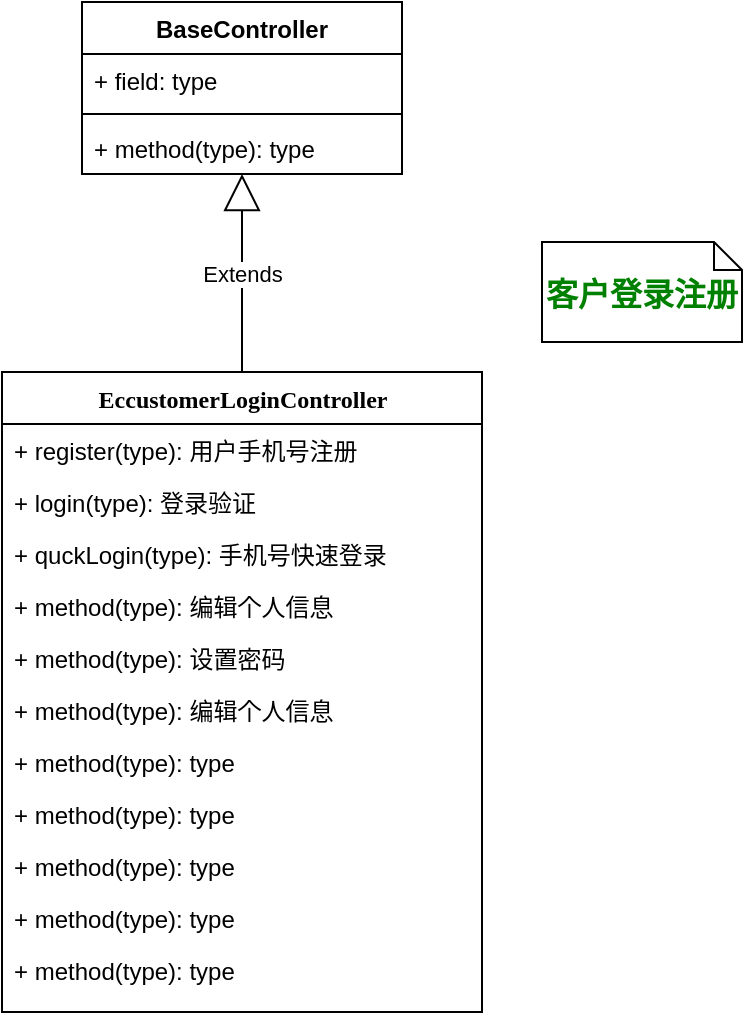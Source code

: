 <mxfile version="12.6.8" type="github">
  <diagram name="Page-1" id="9f46799a-70d6-7492-0946-bef42562c5a5">
    <mxGraphModel dx="1248" dy="549" grid="1" gridSize="10" guides="1" tooltips="1" connect="1" arrows="1" fold="1" page="1" pageScale="1" pageWidth="1100" pageHeight="850" background="#ffffff" math="0" shadow="0">
      <root>
        <mxCell id="0"/>
        <mxCell id="1" parent="0"/>
        <mxCell id="zhC1__bNFVw9QpbkRwe5-13" value="&lt;pre style=&quot;background-color: rgb(255 , 255 , 255) ; font-size: 12pt&quot;&gt;&lt;span style=&quot;color: #008000 ; font-weight: bold&quot;&gt;客户登录注册&lt;/span&gt;&lt;/pre&gt;" style="shape=note;whiteSpace=wrap;html=1;size=14;verticalAlign=top;align=left;spacingTop=-6;" parent="1" vertex="1">
          <mxGeometry x="680" y="200" width="100" height="50" as="geometry"/>
        </mxCell>
        <mxCell id="tz5vgPm6I2HgJRq1pJV--2" value="BaseController" style="swimlane;fontStyle=1;align=center;verticalAlign=top;childLayout=stackLayout;horizontal=1;startSize=26;horizontalStack=0;resizeParent=1;resizeParentMax=0;resizeLast=0;collapsible=1;marginBottom=0;" vertex="1" parent="1">
          <mxGeometry x="450" y="80" width="160" height="86" as="geometry"/>
        </mxCell>
        <mxCell id="tz5vgPm6I2HgJRq1pJV--3" value="+ field: type" style="text;strokeColor=none;fillColor=none;align=left;verticalAlign=top;spacingLeft=4;spacingRight=4;overflow=hidden;rotatable=0;points=[[0,0.5],[1,0.5]];portConstraint=eastwest;" vertex="1" parent="tz5vgPm6I2HgJRq1pJV--2">
          <mxGeometry y="26" width="160" height="26" as="geometry"/>
        </mxCell>
        <mxCell id="tz5vgPm6I2HgJRq1pJV--4" value="" style="line;strokeWidth=1;fillColor=none;align=left;verticalAlign=middle;spacingTop=-1;spacingLeft=3;spacingRight=3;rotatable=0;labelPosition=right;points=[];portConstraint=eastwest;" vertex="1" parent="tz5vgPm6I2HgJRq1pJV--2">
          <mxGeometry y="52" width="160" height="8" as="geometry"/>
        </mxCell>
        <mxCell id="tz5vgPm6I2HgJRq1pJV--5" value="+ method(type): type" style="text;strokeColor=none;fillColor=none;align=left;verticalAlign=top;spacingLeft=4;spacingRight=4;overflow=hidden;rotatable=0;points=[[0,0.5],[1,0.5]];portConstraint=eastwest;" vertex="1" parent="tz5vgPm6I2HgJRq1pJV--2">
          <mxGeometry y="60" width="160" height="26" as="geometry"/>
        </mxCell>
        <mxCell id="tz5vgPm6I2HgJRq1pJV--7" value="Extends" style="endArrow=block;endSize=16;endFill=0;html=1;exitX=0.5;exitY=0;exitDx=0;exitDy=0;" edge="1" parent="1" source="tz5vgPm6I2HgJRq1pJV--15" target="tz5vgPm6I2HgJRq1pJV--2">
          <mxGeometry width="160" relative="1" as="geometry">
            <mxPoint x="530" y="260" as="sourcePoint"/>
            <mxPoint x="350" y="450" as="targetPoint"/>
          </mxGeometry>
        </mxCell>
        <mxCell id="tz5vgPm6I2HgJRq1pJV--15" value="EccustomerLoginController" style="swimlane;html=1;fontStyle=1;align=center;verticalAlign=top;childLayout=stackLayout;horizontal=1;startSize=26;horizontalStack=0;resizeParent=1;resizeLast=0;collapsible=1;marginBottom=0;swimlaneFillColor=#ffffff;rounded=0;shadow=0;comic=0;labelBackgroundColor=none;strokeWidth=1;fillColor=none;fontFamily=Verdana;fontSize=12" vertex="1" parent="1">
          <mxGeometry x="410" y="265" width="240" height="320" as="geometry"/>
        </mxCell>
        <mxCell id="tz5vgPm6I2HgJRq1pJV--23" value="+ register(type): 用户手机号注册" style="text;html=1;strokeColor=none;fillColor=none;align=left;verticalAlign=top;spacingLeft=4;spacingRight=4;whiteSpace=wrap;overflow=hidden;rotatable=0;points=[[0,0.5],[1,0.5]];portConstraint=eastwest;" vertex="1" parent="tz5vgPm6I2HgJRq1pJV--15">
          <mxGeometry y="26" width="240" height="26" as="geometry"/>
        </mxCell>
        <mxCell id="tz5vgPm6I2HgJRq1pJV--24" value="+ login(type): 登录验证" style="text;html=1;strokeColor=none;fillColor=none;align=left;verticalAlign=top;spacingLeft=4;spacingRight=4;whiteSpace=wrap;overflow=hidden;rotatable=0;points=[[0,0.5],[1,0.5]];portConstraint=eastwest;" vertex="1" parent="tz5vgPm6I2HgJRq1pJV--15">
          <mxGeometry y="52" width="240" height="26" as="geometry"/>
        </mxCell>
        <mxCell id="tz5vgPm6I2HgJRq1pJV--25" value="+&amp;nbsp;&lt;span style=&quot;white-space: nowrap&quot;&gt;quckLogin&lt;/span&gt;(type): 手机号快速登录" style="text;html=1;strokeColor=none;fillColor=none;align=left;verticalAlign=top;spacingLeft=4;spacingRight=4;whiteSpace=wrap;overflow=hidden;rotatable=0;points=[[0,0.5],[1,0.5]];portConstraint=eastwest;" vertex="1" parent="tz5vgPm6I2HgJRq1pJV--15">
          <mxGeometry y="78" width="240" height="26" as="geometry"/>
        </mxCell>
        <mxCell id="tz5vgPm6I2HgJRq1pJV--26" value="+ method(type): 编辑个人信息" style="text;html=1;strokeColor=none;fillColor=none;align=left;verticalAlign=top;spacingLeft=4;spacingRight=4;whiteSpace=wrap;overflow=hidden;rotatable=0;points=[[0,0.5],[1,0.5]];portConstraint=eastwest;" vertex="1" parent="tz5vgPm6I2HgJRq1pJV--15">
          <mxGeometry y="104" width="240" height="26" as="geometry"/>
        </mxCell>
        <mxCell id="tz5vgPm6I2HgJRq1pJV--27" value="+ method(type): 设置密码" style="text;html=1;strokeColor=none;fillColor=none;align=left;verticalAlign=top;spacingLeft=4;spacingRight=4;whiteSpace=wrap;overflow=hidden;rotatable=0;points=[[0,0.5],[1,0.5]];portConstraint=eastwest;" vertex="1" parent="tz5vgPm6I2HgJRq1pJV--15">
          <mxGeometry y="130" width="240" height="26" as="geometry"/>
        </mxCell>
        <mxCell id="tz5vgPm6I2HgJRq1pJV--28" value="+ method(type): 编辑个人信息" style="text;html=1;strokeColor=none;fillColor=none;align=left;verticalAlign=top;spacingLeft=4;spacingRight=4;whiteSpace=wrap;overflow=hidden;rotatable=0;points=[[0,0.5],[1,0.5]];portConstraint=eastwest;" vertex="1" parent="tz5vgPm6I2HgJRq1pJV--15">
          <mxGeometry y="156" width="240" height="26" as="geometry"/>
        </mxCell>
        <mxCell id="tz5vgPm6I2HgJRq1pJV--29" value="+ method(type): type" style="text;html=1;strokeColor=none;fillColor=none;align=left;verticalAlign=top;spacingLeft=4;spacingRight=4;whiteSpace=wrap;overflow=hidden;rotatable=0;points=[[0,0.5],[1,0.5]];portConstraint=eastwest;" vertex="1" parent="tz5vgPm6I2HgJRq1pJV--15">
          <mxGeometry y="182" width="240" height="26" as="geometry"/>
        </mxCell>
        <mxCell id="tz5vgPm6I2HgJRq1pJV--30" value="+ method(type): type" style="text;html=1;strokeColor=none;fillColor=none;align=left;verticalAlign=top;spacingLeft=4;spacingRight=4;whiteSpace=wrap;overflow=hidden;rotatable=0;points=[[0,0.5],[1,0.5]];portConstraint=eastwest;" vertex="1" parent="tz5vgPm6I2HgJRq1pJV--15">
          <mxGeometry y="208" width="240" height="26" as="geometry"/>
        </mxCell>
        <mxCell id="tz5vgPm6I2HgJRq1pJV--31" value="+ method(type): type" style="text;html=1;strokeColor=none;fillColor=none;align=left;verticalAlign=top;spacingLeft=4;spacingRight=4;whiteSpace=wrap;overflow=hidden;rotatable=0;points=[[0,0.5],[1,0.5]];portConstraint=eastwest;" vertex="1" parent="tz5vgPm6I2HgJRq1pJV--15">
          <mxGeometry y="234" width="240" height="26" as="geometry"/>
        </mxCell>
        <mxCell id="tz5vgPm6I2HgJRq1pJV--32" value="+ method(type): type" style="text;html=1;strokeColor=none;fillColor=none;align=left;verticalAlign=top;spacingLeft=4;spacingRight=4;whiteSpace=wrap;overflow=hidden;rotatable=0;points=[[0,0.5],[1,0.5]];portConstraint=eastwest;" vertex="1" parent="tz5vgPm6I2HgJRq1pJV--15">
          <mxGeometry y="260" width="240" height="26" as="geometry"/>
        </mxCell>
        <mxCell id="tz5vgPm6I2HgJRq1pJV--33" value="+ method(type): type" style="text;html=1;strokeColor=none;fillColor=none;align=left;verticalAlign=top;spacingLeft=4;spacingRight=4;whiteSpace=wrap;overflow=hidden;rotatable=0;points=[[0,0.5],[1,0.5]];portConstraint=eastwest;" vertex="1" parent="tz5vgPm6I2HgJRq1pJV--15">
          <mxGeometry y="286" width="240" height="26" as="geometry"/>
        </mxCell>
      </root>
    </mxGraphModel>
  </diagram>
</mxfile>
